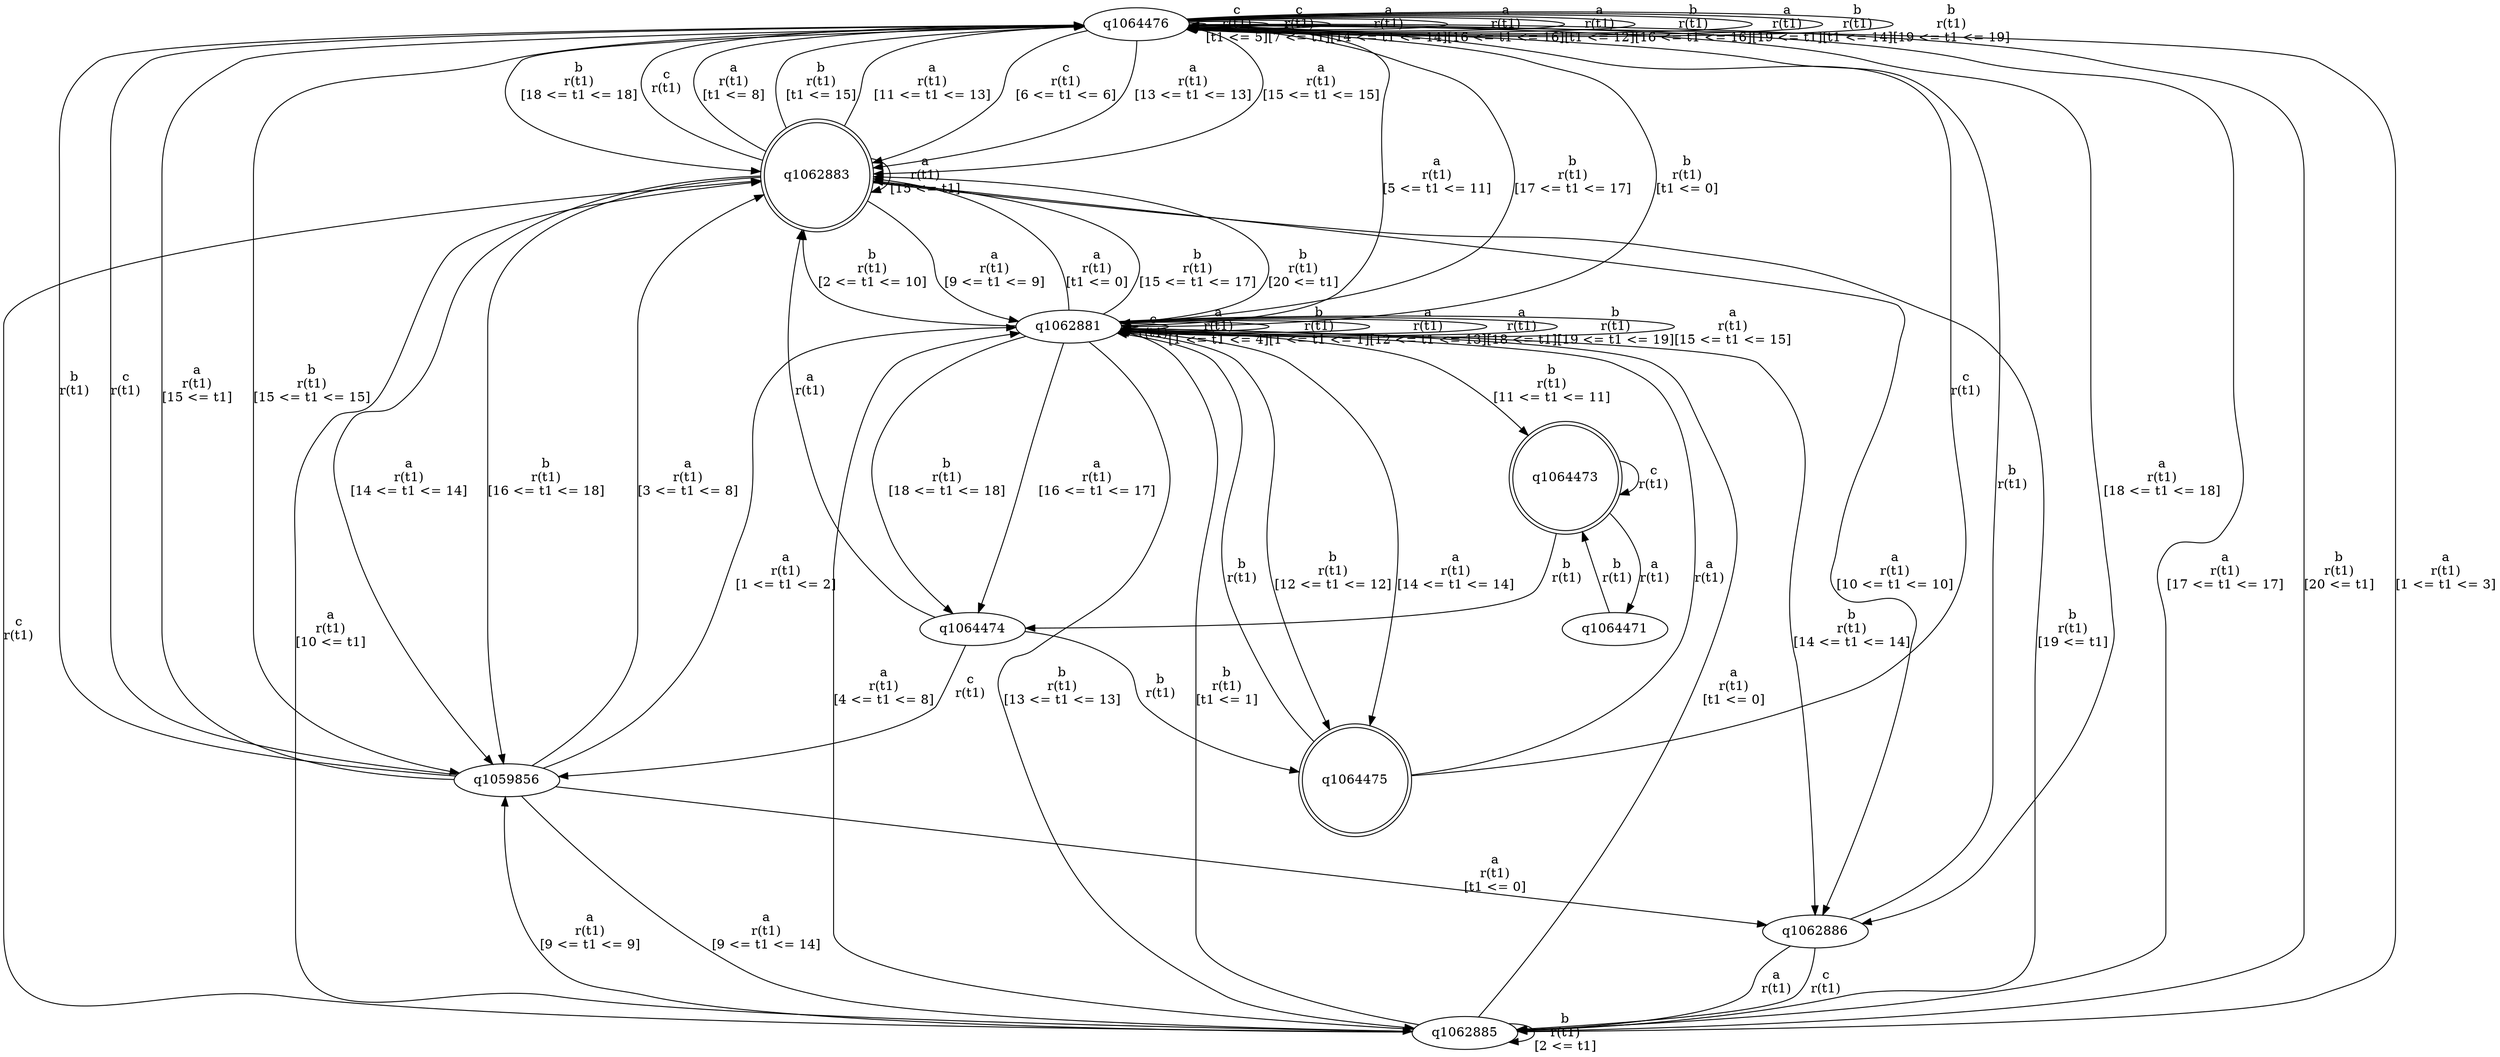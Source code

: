 digraph "tests_1/test62/solution101/solution_verwer" {
	q1064476[label=q1064476]
	q1062883[label=q1062883 shape=doublecircle]
	q1059856[label=q1059856]
	q1062886[label=q1062886]
	q1062885[label=q1062885]
	q1062881[label=q1062881]
	q1064475[label=q1064475 shape=doublecircle]
	q1064474[label=q1064474]
	q1064473[label=q1064473 shape=doublecircle]
	q1064471[label=q1064471]
	q1064476 -> q1064476[label="c\nr(t1)\n[t1 <= 5]"]
	q1064476 -> q1062883[label="c\nr(t1)\n[6 <= t1 <= 6]"]
	q1062883 -> q1064476[label="c\nr(t1)\n"]
	q1062883 -> q1064476[label="a\nr(t1)\n[t1 <= 8]"]
	q1062883 -> q1064476[label="b\nr(t1)\n[t1 <= 15]"]
	q1062883 -> q1064476[label="a\nr(t1)\n[11 <= t1 <= 13]"]
	q1062883 -> q1059856[label="b\nr(t1)\n[16 <= t1 <= 18]"]
	q1059856 -> q1064476[label="b\nr(t1)\n"]
	q1059856 -> q1064476[label="c\nr(t1)\n"]
	q1059856 -> q1062886[label="a\nr(t1)\n[t1 <= 0]"]
	q1062886 -> q1064476[label="b\nr(t1)\n"]
	q1062886 -> q1062885[label="c\nr(t1)\n"]
	q1062885 -> q1062883[label="c\nr(t1)\n"]
	q1062885 -> q1062881[label="b\nr(t1)\n[t1 <= 1]"]
	q1062881 -> q1062881[label="c\nr(t1)\n"]
	q1062881 -> q1062883[label="a\nr(t1)\n[t1 <= 0]"]
	q1062881 -> q1064476[label="b\nr(t1)\n[t1 <= 0]"]
	q1062881 -> q1062881[label="a\nr(t1)\n[1 <= t1 <= 4]"]
	q1062881 -> q1062881[label="b\nr(t1)\n[1 <= t1 <= 1]"]
	q1062881 -> q1064476[label="a\nr(t1)\n[5 <= t1 <= 11]"]
	q1062881 -> q1062881[label="a\nr(t1)\n[12 <= t1 <= 13]"]
	q1062881 -> q1064475[label="a\nr(t1)\n[14 <= t1 <= 14]"]
	q1064475 -> q1064476[label="c\nr(t1)\n"]
	q1064475 -> q1062881[label="a\nr(t1)\n"]
	q1064475 -> q1062881[label="b\nr(t1)\n"]
	q1062881 -> q1062881[label="a\nr(t1)\n[18 <= t1]"]
	q1062881 -> q1064475[label="b\nr(t1)\n[12 <= t1 <= 12]"]
	q1062881 -> q1062885[label="b\nr(t1)\n[13 <= t1 <= 13]"]
	q1062881 -> q1062886[label="b\nr(t1)\n[14 <= t1 <= 14]"]
	q1062881 -> q1062883[label="b\nr(t1)\n[15 <= t1 <= 17]"]
	q1062881 -> q1064474[label="b\nr(t1)\n[18 <= t1 <= 18]"]
	q1064474 -> q1059856[label="c\nr(t1)\n"]
	q1064474 -> q1062883[label="a\nr(t1)\n"]
	q1064474 -> q1064475[label="b\nr(t1)\n"]
	q1062881 -> q1062881[label="b\nr(t1)\n[19 <= t1 <= 19]"]
	q1062881 -> q1062883[label="b\nr(t1)\n[20 <= t1]"]
	q1062881 -> q1062881[label="a\nr(t1)\n[15 <= t1 <= 15]"]
	q1062881 -> q1064474[label="a\nr(t1)\n[16 <= t1 <= 17]"]
	q1062881 -> q1064473[label="b\nr(t1)\n[11 <= t1 <= 11]"]
	q1064473 -> q1064473[label="c\nr(t1)\n"]
	q1064473 -> q1064474[label="b\nr(t1)\n"]
	q1064473 -> q1064471[label="a\nr(t1)\n"]
	q1064471 -> q1064473[label="b\nr(t1)\n"]
	q1062881 -> q1062883[label="b\nr(t1)\n[2 <= t1 <= 10]"]
	q1062885 -> q1062885[label="b\nr(t1)\n[2 <= t1]"]
	q1062885 -> q1062881[label="a\nr(t1)\n[t1 <= 0]"]
	q1062885 -> q1059856[label="a\nr(t1)\n[9 <= t1 <= 9]"]
	q1062885 -> q1062883[label="a\nr(t1)\n[10 <= t1]"]
	q1062885 -> q1064476[label="a\nr(t1)\n[1 <= t1 <= 3]"]
	q1062885 -> q1062881[label="a\nr(t1)\n[4 <= t1 <= 8]"]
	q1062886 -> q1062885[label="a\nr(t1)\n"]
	q1059856 -> q1062881[label="a\nr(t1)\n[1 <= t1 <= 2]"]
	q1059856 -> q1062883[label="a\nr(t1)\n[3 <= t1 <= 8]"]
	q1059856 -> q1064476[label="a\nr(t1)\n[15 <= t1]"]
	q1059856 -> q1062885[label="a\nr(t1)\n[9 <= t1 <= 14]"]
	q1062883 -> q1062885[label="b\nr(t1)\n[19 <= t1]"]
	q1062883 -> q1059856[label="a\nr(t1)\n[14 <= t1 <= 14]"]
	q1062883 -> q1062883[label="a\nr(t1)\n[15 <= t1]"]
	q1062883 -> q1062881[label="a\nr(t1)\n[9 <= t1 <= 9]"]
	q1062883 -> q1062886[label="a\nr(t1)\n[10 <= t1 <= 10]"]
	q1064476 -> q1064476[label="c\nr(t1)\n[7 <= t1]"]
	q1064476 -> q1062883[label="a\nr(t1)\n[13 <= t1 <= 13]"]
	q1064476 -> q1064476[label="a\nr(t1)\n[14 <= t1 <= 14]"]
	q1064476 -> q1062883[label="a\nr(t1)\n[15 <= t1 <= 15]"]
	q1064476 -> q1064476[label="a\nr(t1)\n[16 <= t1 <= 16]"]
	q1064476 -> q1064476[label="a\nr(t1)\n[t1 <= 12]"]
	q1064476 -> q1059856[label="b\nr(t1)\n[15 <= t1 <= 15]"]
	q1064476 -> q1062885[label="a\nr(t1)\n[17 <= t1 <= 17]"]
	q1064476 -> q1064476[label="b\nr(t1)\n[16 <= t1 <= 16]"]
	q1064476 -> q1062886[label="a\nr(t1)\n[18 <= t1 <= 18]"]
	q1064476 -> q1064476[label="a\nr(t1)\n[19 <= t1]"]
	q1064476 -> q1062881[label="b\nr(t1)\n[17 <= t1 <= 17]"]
	q1064476 -> q1062883[label="b\nr(t1)\n[18 <= t1 <= 18]"]
	q1064476 -> q1064476[label="b\nr(t1)\n[t1 <= 14]"]
	q1064476 -> q1064476[label="b\nr(t1)\n[19 <= t1 <= 19]"]
	q1064476 -> q1062885[label="b\nr(t1)\n[20 <= t1]"]
}
